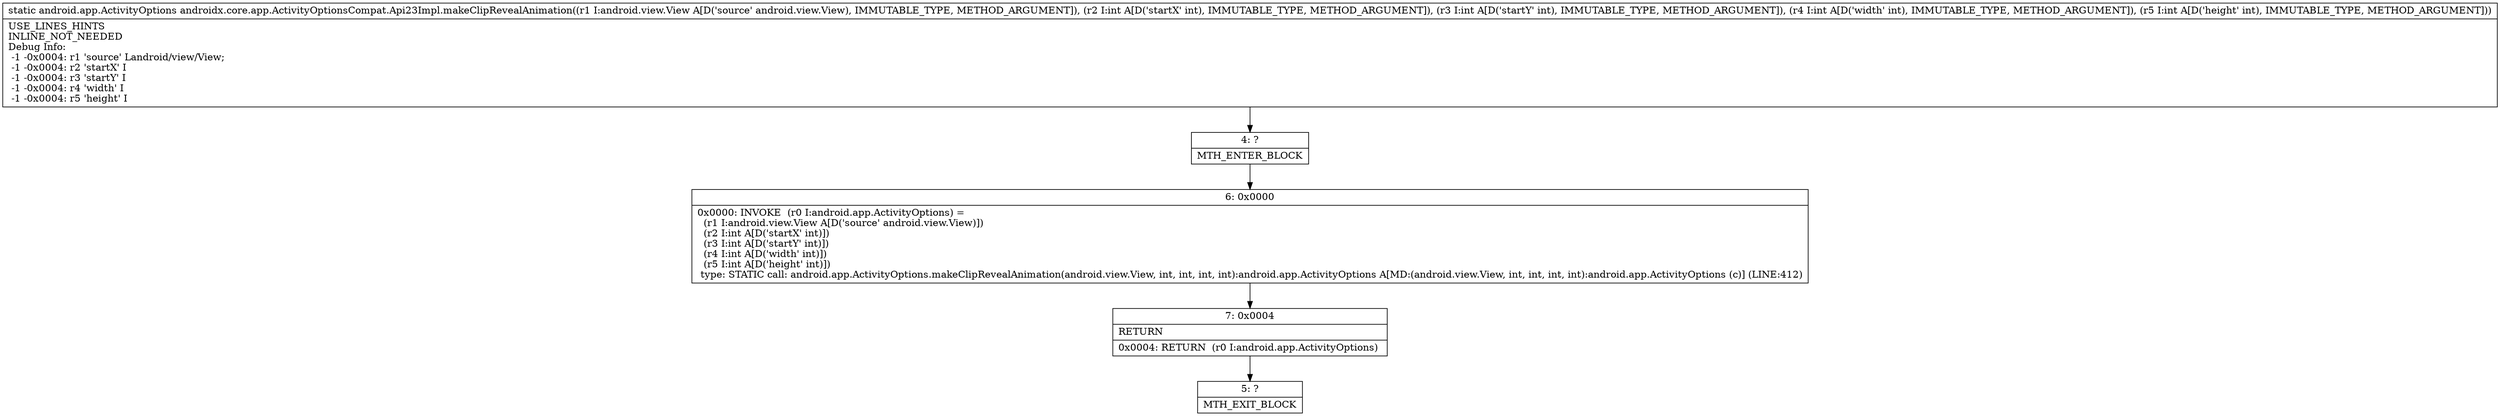 digraph "CFG forandroidx.core.app.ActivityOptionsCompat.Api23Impl.makeClipRevealAnimation(Landroid\/view\/View;IIII)Landroid\/app\/ActivityOptions;" {
Node_4 [shape=record,label="{4\:\ ?|MTH_ENTER_BLOCK\l}"];
Node_6 [shape=record,label="{6\:\ 0x0000|0x0000: INVOKE  (r0 I:android.app.ActivityOptions) = \l  (r1 I:android.view.View A[D('source' android.view.View)])\l  (r2 I:int A[D('startX' int)])\l  (r3 I:int A[D('startY' int)])\l  (r4 I:int A[D('width' int)])\l  (r5 I:int A[D('height' int)])\l type: STATIC call: android.app.ActivityOptions.makeClipRevealAnimation(android.view.View, int, int, int, int):android.app.ActivityOptions A[MD:(android.view.View, int, int, int, int):android.app.ActivityOptions (c)] (LINE:412)\l}"];
Node_7 [shape=record,label="{7\:\ 0x0004|RETURN\l|0x0004: RETURN  (r0 I:android.app.ActivityOptions) \l}"];
Node_5 [shape=record,label="{5\:\ ?|MTH_EXIT_BLOCK\l}"];
MethodNode[shape=record,label="{static android.app.ActivityOptions androidx.core.app.ActivityOptionsCompat.Api23Impl.makeClipRevealAnimation((r1 I:android.view.View A[D('source' android.view.View), IMMUTABLE_TYPE, METHOD_ARGUMENT]), (r2 I:int A[D('startX' int), IMMUTABLE_TYPE, METHOD_ARGUMENT]), (r3 I:int A[D('startY' int), IMMUTABLE_TYPE, METHOD_ARGUMENT]), (r4 I:int A[D('width' int), IMMUTABLE_TYPE, METHOD_ARGUMENT]), (r5 I:int A[D('height' int), IMMUTABLE_TYPE, METHOD_ARGUMENT]))  | USE_LINES_HINTS\lINLINE_NOT_NEEDED\lDebug Info:\l  \-1 \-0x0004: r1 'source' Landroid\/view\/View;\l  \-1 \-0x0004: r2 'startX' I\l  \-1 \-0x0004: r3 'startY' I\l  \-1 \-0x0004: r4 'width' I\l  \-1 \-0x0004: r5 'height' I\l}"];
MethodNode -> Node_4;Node_4 -> Node_6;
Node_6 -> Node_7;
Node_7 -> Node_5;
}

